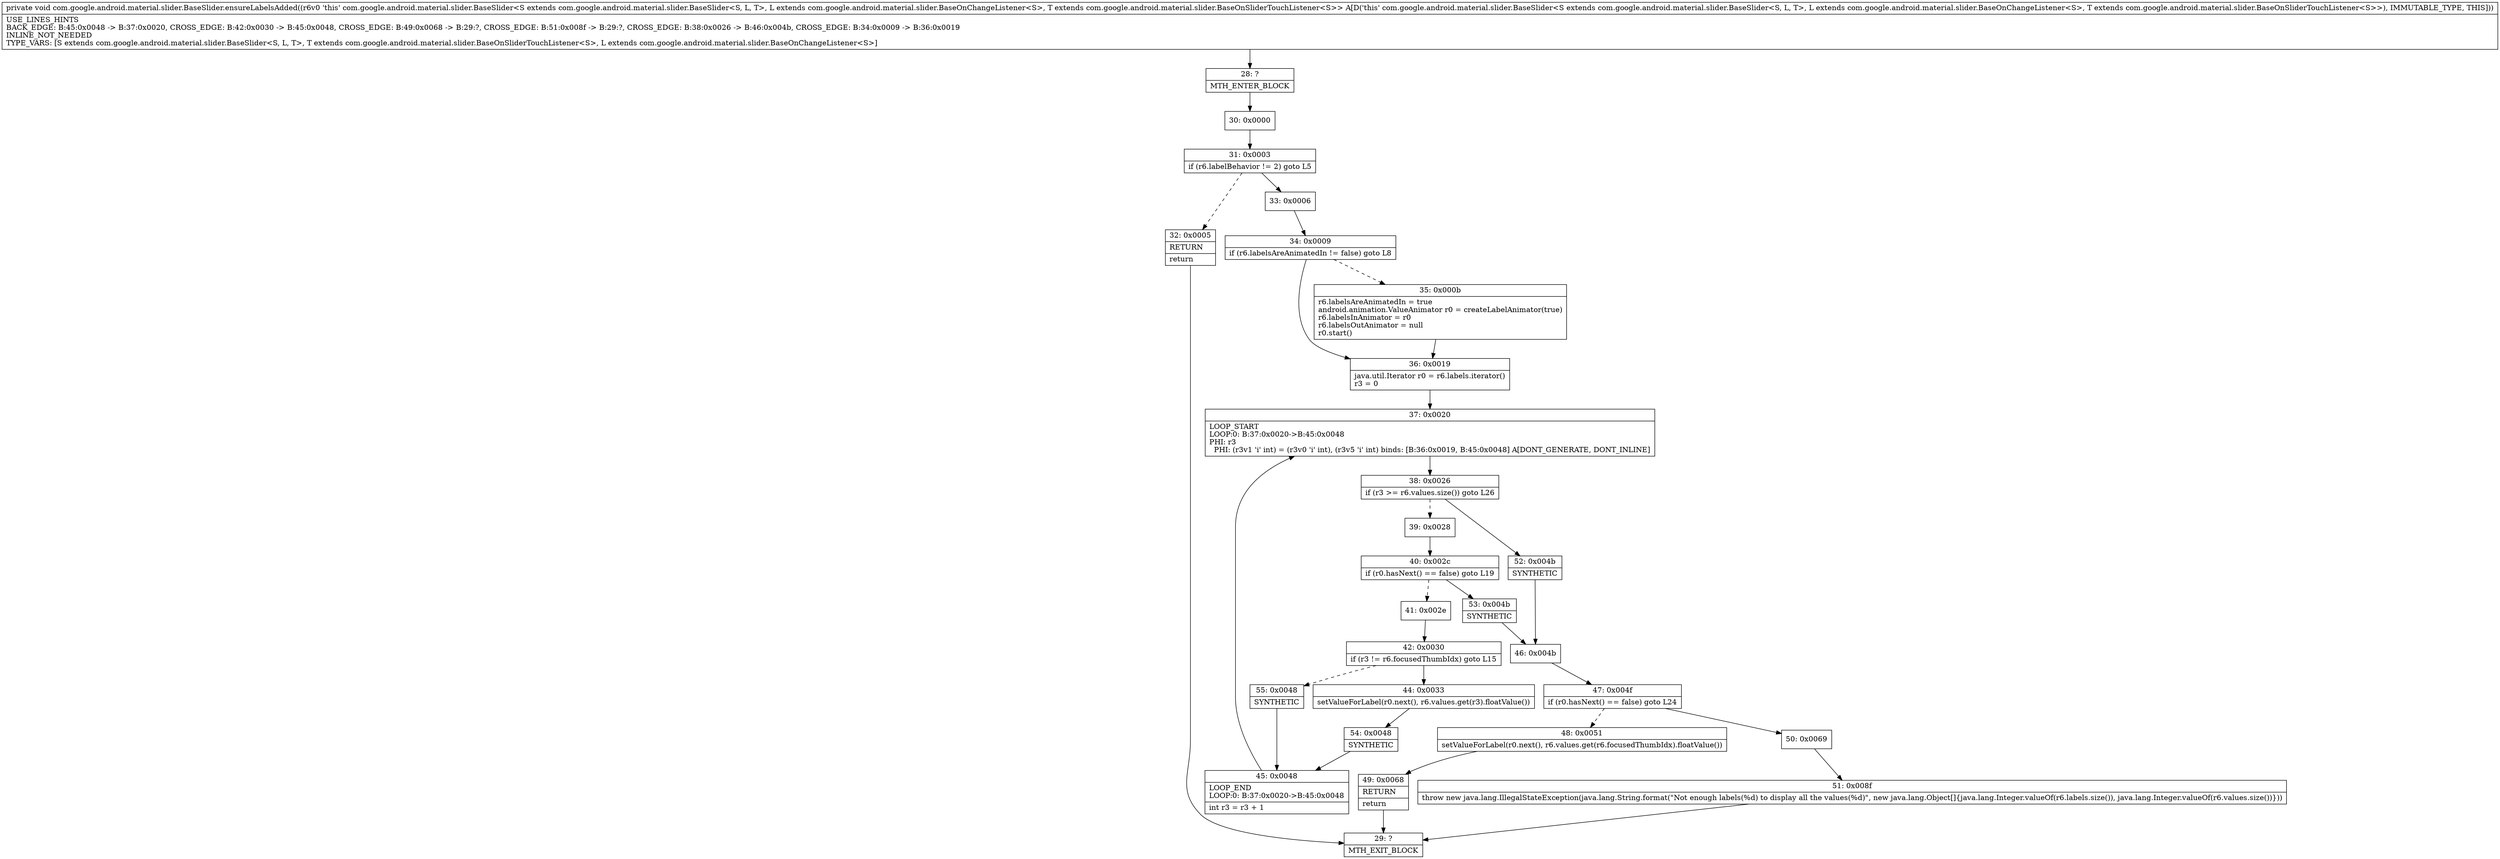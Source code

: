 digraph "CFG forcom.google.android.material.slider.BaseSlider.ensureLabelsAdded()V" {
Node_28 [shape=record,label="{28\:\ ?|MTH_ENTER_BLOCK\l}"];
Node_30 [shape=record,label="{30\:\ 0x0000}"];
Node_31 [shape=record,label="{31\:\ 0x0003|if (r6.labelBehavior != 2) goto L5\l}"];
Node_32 [shape=record,label="{32\:\ 0x0005|RETURN\l|return\l}"];
Node_29 [shape=record,label="{29\:\ ?|MTH_EXIT_BLOCK\l}"];
Node_33 [shape=record,label="{33\:\ 0x0006}"];
Node_34 [shape=record,label="{34\:\ 0x0009|if (r6.labelsAreAnimatedIn != false) goto L8\l}"];
Node_35 [shape=record,label="{35\:\ 0x000b|r6.labelsAreAnimatedIn = true\landroid.animation.ValueAnimator r0 = createLabelAnimator(true)\lr6.labelsInAnimator = r0\lr6.labelsOutAnimator = null\lr0.start()\l}"];
Node_36 [shape=record,label="{36\:\ 0x0019|java.util.Iterator r0 = r6.labels.iterator()\lr3 = 0\l}"];
Node_37 [shape=record,label="{37\:\ 0x0020|LOOP_START\lLOOP:0: B:37:0x0020\-\>B:45:0x0048\lPHI: r3 \l  PHI: (r3v1 'i' int) = (r3v0 'i' int), (r3v5 'i' int) binds: [B:36:0x0019, B:45:0x0048] A[DONT_GENERATE, DONT_INLINE]\l}"];
Node_38 [shape=record,label="{38\:\ 0x0026|if (r3 \>= r6.values.size()) goto L26\l}"];
Node_39 [shape=record,label="{39\:\ 0x0028}"];
Node_40 [shape=record,label="{40\:\ 0x002c|if (r0.hasNext() == false) goto L19\l}"];
Node_41 [shape=record,label="{41\:\ 0x002e}"];
Node_42 [shape=record,label="{42\:\ 0x0030|if (r3 != r6.focusedThumbIdx) goto L15\l}"];
Node_44 [shape=record,label="{44\:\ 0x0033|setValueForLabel(r0.next(), r6.values.get(r3).floatValue())\l}"];
Node_54 [shape=record,label="{54\:\ 0x0048|SYNTHETIC\l}"];
Node_45 [shape=record,label="{45\:\ 0x0048|LOOP_END\lLOOP:0: B:37:0x0020\-\>B:45:0x0048\l|int r3 = r3 + 1\l}"];
Node_55 [shape=record,label="{55\:\ 0x0048|SYNTHETIC\l}"];
Node_53 [shape=record,label="{53\:\ 0x004b|SYNTHETIC\l}"];
Node_46 [shape=record,label="{46\:\ 0x004b}"];
Node_47 [shape=record,label="{47\:\ 0x004f|if (r0.hasNext() == false) goto L24\l}"];
Node_48 [shape=record,label="{48\:\ 0x0051|setValueForLabel(r0.next(), r6.values.get(r6.focusedThumbIdx).floatValue())\l}"];
Node_49 [shape=record,label="{49\:\ 0x0068|RETURN\l|return\l}"];
Node_50 [shape=record,label="{50\:\ 0x0069}"];
Node_51 [shape=record,label="{51\:\ 0x008f|throw new java.lang.IllegalStateException(java.lang.String.format(\"Not enough labels(%d) to display all the values(%d)\", new java.lang.Object[]\{java.lang.Integer.valueOf(r6.labels.size()), java.lang.Integer.valueOf(r6.values.size())\}))\l}"];
Node_52 [shape=record,label="{52\:\ 0x004b|SYNTHETIC\l}"];
MethodNode[shape=record,label="{private void com.google.android.material.slider.BaseSlider.ensureLabelsAdded((r6v0 'this' com.google.android.material.slider.BaseSlider\<S extends com.google.android.material.slider.BaseSlider\<S, L, T\>, L extends com.google.android.material.slider.BaseOnChangeListener\<S\>, T extends com.google.android.material.slider.BaseOnSliderTouchListener\<S\>\> A[D('this' com.google.android.material.slider.BaseSlider\<S extends com.google.android.material.slider.BaseSlider\<S, L, T\>, L extends com.google.android.material.slider.BaseOnChangeListener\<S\>, T extends com.google.android.material.slider.BaseOnSliderTouchListener\<S\>\>), IMMUTABLE_TYPE, THIS]))  | USE_LINES_HINTS\lBACK_EDGE: B:45:0x0048 \-\> B:37:0x0020, CROSS_EDGE: B:42:0x0030 \-\> B:45:0x0048, CROSS_EDGE: B:49:0x0068 \-\> B:29:?, CROSS_EDGE: B:51:0x008f \-\> B:29:?, CROSS_EDGE: B:38:0x0026 \-\> B:46:0x004b, CROSS_EDGE: B:34:0x0009 \-\> B:36:0x0019\lINLINE_NOT_NEEDED\lTYPE_VARS: [S extends com.google.android.material.slider.BaseSlider\<S, L, T\>, T extends com.google.android.material.slider.BaseOnSliderTouchListener\<S\>, L extends com.google.android.material.slider.BaseOnChangeListener\<S\>]\l}"];
MethodNode -> Node_28;Node_28 -> Node_30;
Node_30 -> Node_31;
Node_31 -> Node_32[style=dashed];
Node_31 -> Node_33;
Node_32 -> Node_29;
Node_33 -> Node_34;
Node_34 -> Node_35[style=dashed];
Node_34 -> Node_36;
Node_35 -> Node_36;
Node_36 -> Node_37;
Node_37 -> Node_38;
Node_38 -> Node_39[style=dashed];
Node_38 -> Node_52;
Node_39 -> Node_40;
Node_40 -> Node_41[style=dashed];
Node_40 -> Node_53;
Node_41 -> Node_42;
Node_42 -> Node_44;
Node_42 -> Node_55[style=dashed];
Node_44 -> Node_54;
Node_54 -> Node_45;
Node_45 -> Node_37;
Node_55 -> Node_45;
Node_53 -> Node_46;
Node_46 -> Node_47;
Node_47 -> Node_48[style=dashed];
Node_47 -> Node_50;
Node_48 -> Node_49;
Node_49 -> Node_29;
Node_50 -> Node_51;
Node_51 -> Node_29;
Node_52 -> Node_46;
}

